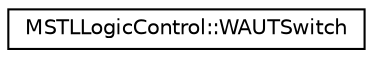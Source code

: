 digraph "Graphical Class Hierarchy"
{
  edge [fontname="Helvetica",fontsize="10",labelfontname="Helvetica",labelfontsize="10"];
  node [fontname="Helvetica",fontsize="10",shape=record];
  rankdir="LR";
  Node0 [label="MSTLLogicControl::WAUTSwitch",height=0.2,width=0.4,color="black", fillcolor="white", style="filled",URL="$d4/d21/struct_m_s_t_l_logic_control_1_1_w_a_u_t_switch.html",tooltip="Storage for a WAUTs switch point. "];
}
